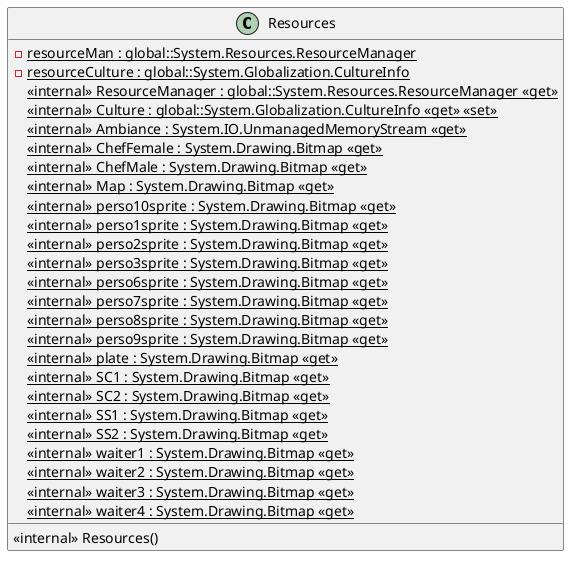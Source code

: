 @startuml
class Resources {
    - {static} resourceMan : global::System.Resources.ResourceManager
    - {static} resourceCulture : global::System.Globalization.CultureInfo
    <<internal>> Resources()
    <<internal>> {static} ResourceManager : global::System.Resources.ResourceManager <<get>>
    <<internal>> {static} Culture : global::System.Globalization.CultureInfo <<get>> <<set>>
    <<internal>> {static} Ambiance : System.IO.UnmanagedMemoryStream <<get>>
    <<internal>> {static} ChefFemale : System.Drawing.Bitmap <<get>>
    <<internal>> {static} ChefMale : System.Drawing.Bitmap <<get>>
    <<internal>> {static} Map : System.Drawing.Bitmap <<get>>
    <<internal>> {static} perso10sprite : System.Drawing.Bitmap <<get>>
    <<internal>> {static} perso1sprite : System.Drawing.Bitmap <<get>>
    <<internal>> {static} perso2sprite : System.Drawing.Bitmap <<get>>
    <<internal>> {static} perso3sprite : System.Drawing.Bitmap <<get>>
    <<internal>> {static} perso6sprite : System.Drawing.Bitmap <<get>>
    <<internal>> {static} perso7sprite : System.Drawing.Bitmap <<get>>
    <<internal>> {static} perso8sprite : System.Drawing.Bitmap <<get>>
    <<internal>> {static} perso9sprite : System.Drawing.Bitmap <<get>>
    <<internal>> {static} plate : System.Drawing.Bitmap <<get>>
    <<internal>> {static} SC1 : System.Drawing.Bitmap <<get>>
    <<internal>> {static} SC2 : System.Drawing.Bitmap <<get>>
    <<internal>> {static} SS1 : System.Drawing.Bitmap <<get>>
    <<internal>> {static} SS2 : System.Drawing.Bitmap <<get>>
    <<internal>> {static} waiter1 : System.Drawing.Bitmap <<get>>
    <<internal>> {static} waiter2 : System.Drawing.Bitmap <<get>>
    <<internal>> {static} waiter3 : System.Drawing.Bitmap <<get>>
    <<internal>> {static} waiter4 : System.Drawing.Bitmap <<get>>
}
@enduml
